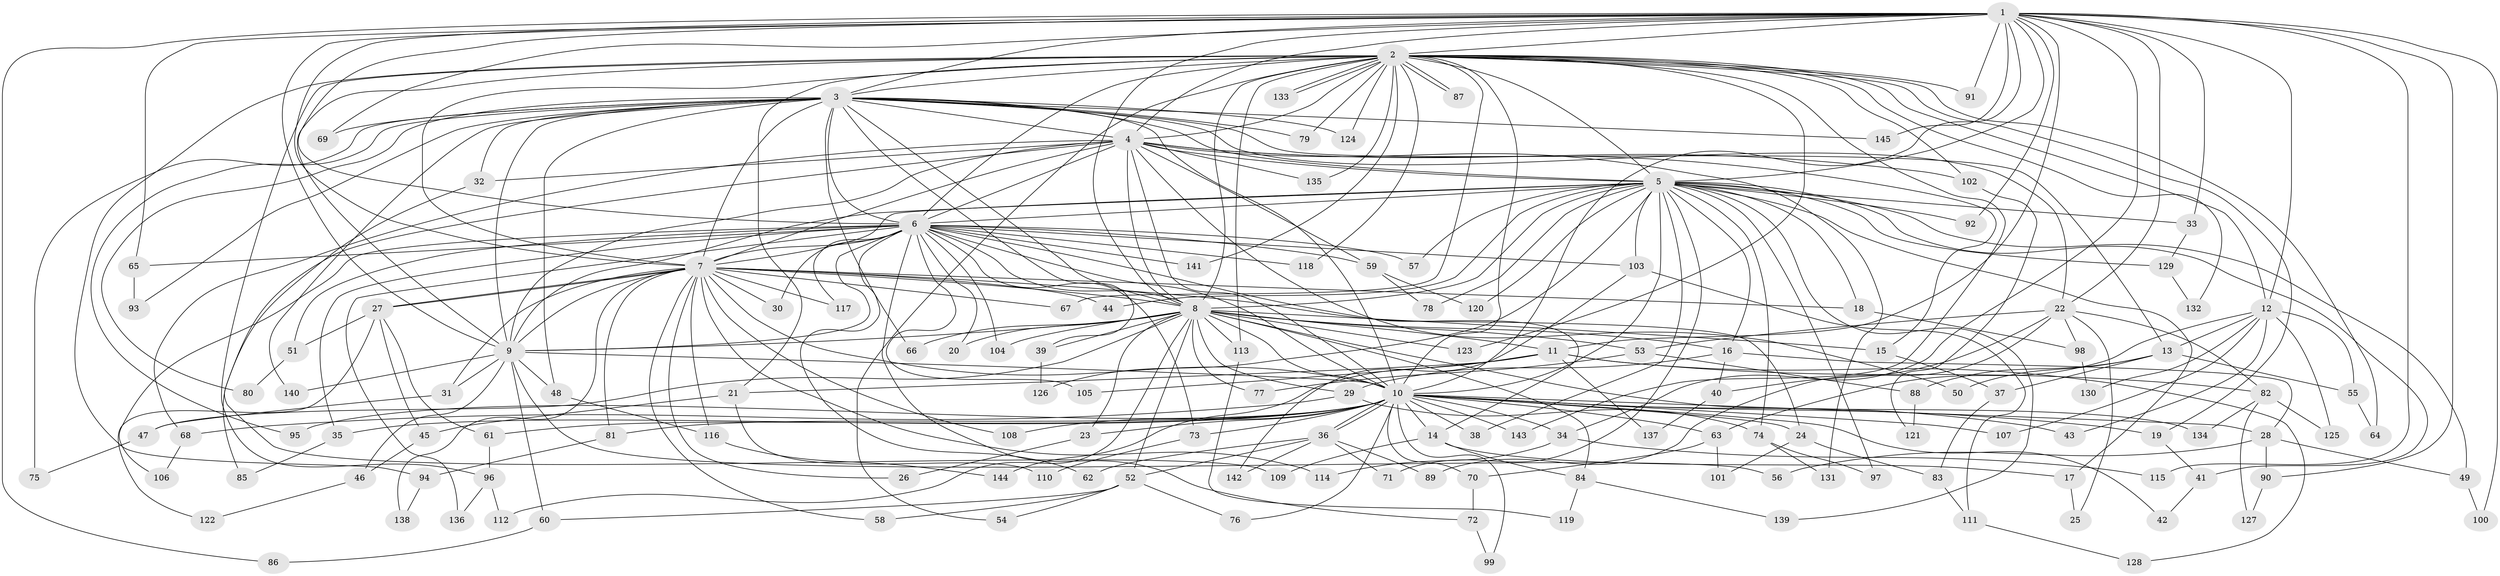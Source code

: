 // Generated by graph-tools (version 1.1) at 2025/01/03/09/25 03:01:31]
// undirected, 145 vertices, 315 edges
graph export_dot {
graph [start="1"]
  node [color=gray90,style=filled];
  1;
  2;
  3;
  4;
  5;
  6;
  7;
  8;
  9;
  10;
  11;
  12;
  13;
  14;
  15;
  16;
  17;
  18;
  19;
  20;
  21;
  22;
  23;
  24;
  25;
  26;
  27;
  28;
  29;
  30;
  31;
  32;
  33;
  34;
  35;
  36;
  37;
  38;
  39;
  40;
  41;
  42;
  43;
  44;
  45;
  46;
  47;
  48;
  49;
  50;
  51;
  52;
  53;
  54;
  55;
  56;
  57;
  58;
  59;
  60;
  61;
  62;
  63;
  64;
  65;
  66;
  67;
  68;
  69;
  70;
  71;
  72;
  73;
  74;
  75;
  76;
  77;
  78;
  79;
  80;
  81;
  82;
  83;
  84;
  85;
  86;
  87;
  88;
  89;
  90;
  91;
  92;
  93;
  94;
  95;
  96;
  97;
  98;
  99;
  100;
  101;
  102;
  103;
  104;
  105;
  106;
  107;
  108;
  109;
  110;
  111;
  112;
  113;
  114;
  115;
  116;
  117;
  118;
  119;
  120;
  121;
  122;
  123;
  124;
  125;
  126;
  127;
  128;
  129;
  130;
  131;
  132;
  133;
  134;
  135;
  136;
  137;
  138;
  139;
  140;
  141;
  142;
  143;
  144;
  145;
  1 -- 2;
  1 -- 3;
  1 -- 4;
  1 -- 5;
  1 -- 6;
  1 -- 7;
  1 -- 8;
  1 -- 9;
  1 -- 10;
  1 -- 11;
  1 -- 12;
  1 -- 22;
  1 -- 33;
  1 -- 34;
  1 -- 65;
  1 -- 69;
  1 -- 86;
  1 -- 90;
  1 -- 91;
  1 -- 92;
  1 -- 100;
  1 -- 115;
  1 -- 145;
  2 -- 3;
  2 -- 4;
  2 -- 5;
  2 -- 6;
  2 -- 7;
  2 -- 8;
  2 -- 9;
  2 -- 10;
  2 -- 12;
  2 -- 19;
  2 -- 21;
  2 -- 54;
  2 -- 64;
  2 -- 67;
  2 -- 79;
  2 -- 87;
  2 -- 87;
  2 -- 91;
  2 -- 94;
  2 -- 96;
  2 -- 102;
  2 -- 113;
  2 -- 118;
  2 -- 123;
  2 -- 124;
  2 -- 132;
  2 -- 133;
  2 -- 133;
  2 -- 135;
  2 -- 141;
  2 -- 143;
  3 -- 4;
  3 -- 5;
  3 -- 6;
  3 -- 7;
  3 -- 8;
  3 -- 9;
  3 -- 10;
  3 -- 13;
  3 -- 22;
  3 -- 32;
  3 -- 39;
  3 -- 48;
  3 -- 66;
  3 -- 69;
  3 -- 75;
  3 -- 79;
  3 -- 80;
  3 -- 93;
  3 -- 95;
  3 -- 124;
  3 -- 140;
  3 -- 145;
  4 -- 5;
  4 -- 6;
  4 -- 7;
  4 -- 8;
  4 -- 9;
  4 -- 10;
  4 -- 15;
  4 -- 32;
  4 -- 50;
  4 -- 59;
  4 -- 68;
  4 -- 85;
  4 -- 102;
  4 -- 131;
  4 -- 135;
  5 -- 6;
  5 -- 7;
  5 -- 8;
  5 -- 9;
  5 -- 10;
  5 -- 16;
  5 -- 17;
  5 -- 18;
  5 -- 33;
  5 -- 38;
  5 -- 41;
  5 -- 44;
  5 -- 49;
  5 -- 57;
  5 -- 71;
  5 -- 74;
  5 -- 78;
  5 -- 92;
  5 -- 97;
  5 -- 103;
  5 -- 120;
  5 -- 126;
  5 -- 129;
  5 -- 139;
  6 -- 7;
  6 -- 8;
  6 -- 9;
  6 -- 10;
  6 -- 14;
  6 -- 20;
  6 -- 30;
  6 -- 35;
  6 -- 51;
  6 -- 57;
  6 -- 59;
  6 -- 62;
  6 -- 65;
  6 -- 72;
  6 -- 73;
  6 -- 103;
  6 -- 104;
  6 -- 105;
  6 -- 106;
  6 -- 117;
  6 -- 118;
  6 -- 136;
  6 -- 141;
  7 -- 8;
  7 -- 9;
  7 -- 10;
  7 -- 18;
  7 -- 24;
  7 -- 26;
  7 -- 27;
  7 -- 27;
  7 -- 30;
  7 -- 31;
  7 -- 44;
  7 -- 58;
  7 -- 67;
  7 -- 81;
  7 -- 108;
  7 -- 114;
  7 -- 116;
  7 -- 117;
  7 -- 138;
  8 -- 9;
  8 -- 10;
  8 -- 11;
  8 -- 15;
  8 -- 16;
  8 -- 20;
  8 -- 23;
  8 -- 29;
  8 -- 39;
  8 -- 47;
  8 -- 52;
  8 -- 53;
  8 -- 66;
  8 -- 77;
  8 -- 84;
  8 -- 104;
  8 -- 112;
  8 -- 113;
  8 -- 123;
  8 -- 134;
  9 -- 10;
  9 -- 31;
  9 -- 46;
  9 -- 48;
  9 -- 56;
  9 -- 60;
  9 -- 140;
  10 -- 14;
  10 -- 19;
  10 -- 23;
  10 -- 24;
  10 -- 28;
  10 -- 34;
  10 -- 35;
  10 -- 36;
  10 -- 36;
  10 -- 38;
  10 -- 42;
  10 -- 43;
  10 -- 61;
  10 -- 63;
  10 -- 70;
  10 -- 73;
  10 -- 76;
  10 -- 81;
  10 -- 95;
  10 -- 99;
  10 -- 107;
  10 -- 108;
  10 -- 143;
  11 -- 21;
  11 -- 82;
  11 -- 105;
  11 -- 128;
  11 -- 137;
  11 -- 144;
  12 -- 13;
  12 -- 43;
  12 -- 55;
  12 -- 63;
  12 -- 107;
  12 -- 125;
  12 -- 130;
  13 -- 37;
  13 -- 50;
  13 -- 55;
  13 -- 88;
  14 -- 17;
  14 -- 84;
  14 -- 109;
  15 -- 37;
  16 -- 28;
  16 -- 29;
  16 -- 40;
  17 -- 25;
  18 -- 98;
  19 -- 41;
  21 -- 45;
  21 -- 110;
  22 -- 25;
  22 -- 40;
  22 -- 53;
  22 -- 82;
  22 -- 89;
  22 -- 98;
  23 -- 26;
  24 -- 83;
  24 -- 101;
  27 -- 45;
  27 -- 51;
  27 -- 61;
  27 -- 122;
  28 -- 49;
  28 -- 56;
  28 -- 90;
  29 -- 68;
  29 -- 74;
  31 -- 47;
  32 -- 109;
  33 -- 129;
  34 -- 114;
  34 -- 115;
  35 -- 85;
  36 -- 52;
  36 -- 62;
  36 -- 71;
  36 -- 89;
  36 -- 142;
  37 -- 83;
  39 -- 126;
  40 -- 137;
  41 -- 42;
  45 -- 46;
  46 -- 122;
  47 -- 75;
  48 -- 116;
  49 -- 100;
  51 -- 80;
  52 -- 54;
  52 -- 58;
  52 -- 60;
  52 -- 76;
  53 -- 77;
  53 -- 88;
  55 -- 64;
  59 -- 78;
  59 -- 120;
  60 -- 86;
  61 -- 96;
  63 -- 70;
  63 -- 101;
  65 -- 93;
  68 -- 106;
  70 -- 72;
  72 -- 99;
  73 -- 110;
  74 -- 97;
  74 -- 131;
  81 -- 94;
  82 -- 125;
  82 -- 127;
  82 -- 134;
  83 -- 111;
  84 -- 119;
  84 -- 139;
  88 -- 121;
  90 -- 127;
  94 -- 138;
  96 -- 112;
  96 -- 136;
  98 -- 130;
  102 -- 121;
  103 -- 111;
  103 -- 142;
  111 -- 128;
  113 -- 119;
  116 -- 144;
  129 -- 132;
}
